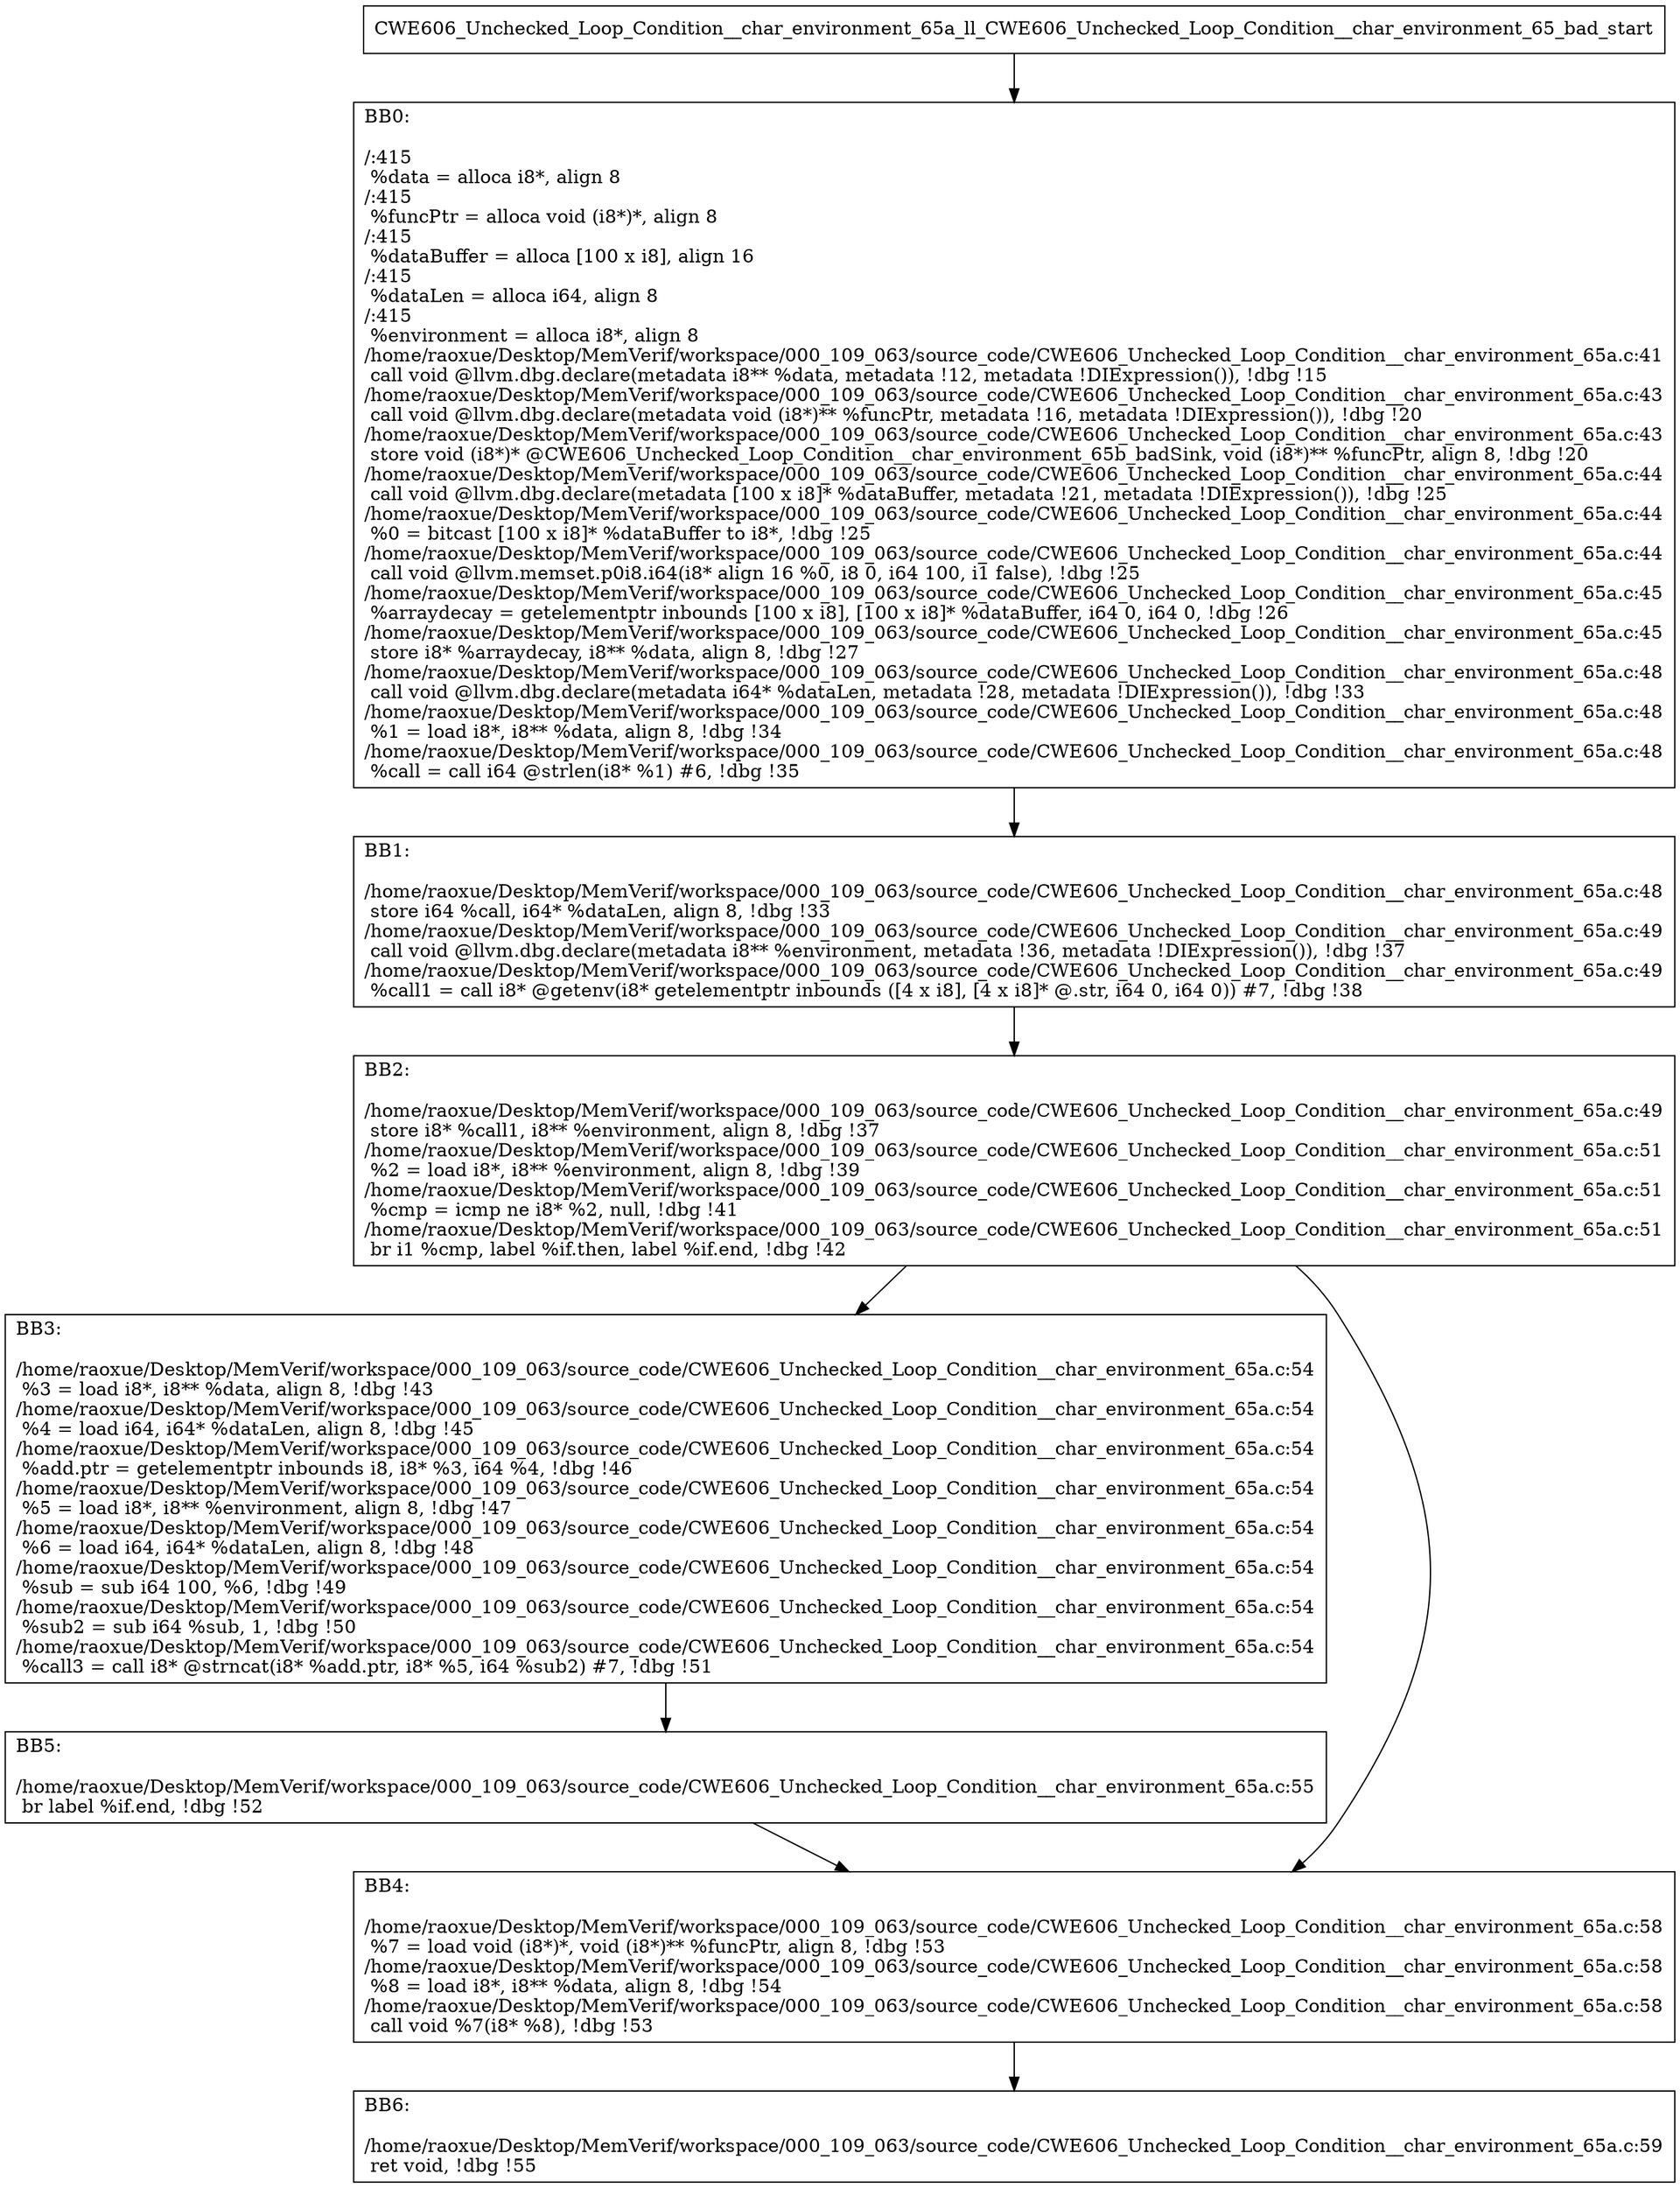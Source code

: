 digraph "CFG for'CWE606_Unchecked_Loop_Condition__char_environment_65a_ll_CWE606_Unchecked_Loop_Condition__char_environment_65_bad' function" {
	BBCWE606_Unchecked_Loop_Condition__char_environment_65a_ll_CWE606_Unchecked_Loop_Condition__char_environment_65_bad_start[shape=record,label="{CWE606_Unchecked_Loop_Condition__char_environment_65a_ll_CWE606_Unchecked_Loop_Condition__char_environment_65_bad_start}"];
	BBCWE606_Unchecked_Loop_Condition__char_environment_65a_ll_CWE606_Unchecked_Loop_Condition__char_environment_65_bad_start-> CWE606_Unchecked_Loop_Condition__char_environment_65a_ll_CWE606_Unchecked_Loop_Condition__char_environment_65_badBB0;
	CWE606_Unchecked_Loop_Condition__char_environment_65a_ll_CWE606_Unchecked_Loop_Condition__char_environment_65_badBB0 [shape=record, label="{BB0:\l\l/:415\l
  %data = alloca i8*, align 8\l
/:415\l
  %funcPtr = alloca void (i8*)*, align 8\l
/:415\l
  %dataBuffer = alloca [100 x i8], align 16\l
/:415\l
  %dataLen = alloca i64, align 8\l
/:415\l
  %environment = alloca i8*, align 8\l
/home/raoxue/Desktop/MemVerif/workspace/000_109_063/source_code/CWE606_Unchecked_Loop_Condition__char_environment_65a.c:41\l
  call void @llvm.dbg.declare(metadata i8** %data, metadata !12, metadata !DIExpression()), !dbg !15\l
/home/raoxue/Desktop/MemVerif/workspace/000_109_063/source_code/CWE606_Unchecked_Loop_Condition__char_environment_65a.c:43\l
  call void @llvm.dbg.declare(metadata void (i8*)** %funcPtr, metadata !16, metadata !DIExpression()), !dbg !20\l
/home/raoxue/Desktop/MemVerif/workspace/000_109_063/source_code/CWE606_Unchecked_Loop_Condition__char_environment_65a.c:43\l
  store void (i8*)* @CWE606_Unchecked_Loop_Condition__char_environment_65b_badSink, void (i8*)** %funcPtr, align 8, !dbg !20\l
/home/raoxue/Desktop/MemVerif/workspace/000_109_063/source_code/CWE606_Unchecked_Loop_Condition__char_environment_65a.c:44\l
  call void @llvm.dbg.declare(metadata [100 x i8]* %dataBuffer, metadata !21, metadata !DIExpression()), !dbg !25\l
/home/raoxue/Desktop/MemVerif/workspace/000_109_063/source_code/CWE606_Unchecked_Loop_Condition__char_environment_65a.c:44\l
  %0 = bitcast [100 x i8]* %dataBuffer to i8*, !dbg !25\l
/home/raoxue/Desktop/MemVerif/workspace/000_109_063/source_code/CWE606_Unchecked_Loop_Condition__char_environment_65a.c:44\l
  call void @llvm.memset.p0i8.i64(i8* align 16 %0, i8 0, i64 100, i1 false), !dbg !25\l
/home/raoxue/Desktop/MemVerif/workspace/000_109_063/source_code/CWE606_Unchecked_Loop_Condition__char_environment_65a.c:45\l
  %arraydecay = getelementptr inbounds [100 x i8], [100 x i8]* %dataBuffer, i64 0, i64 0, !dbg !26\l
/home/raoxue/Desktop/MemVerif/workspace/000_109_063/source_code/CWE606_Unchecked_Loop_Condition__char_environment_65a.c:45\l
  store i8* %arraydecay, i8** %data, align 8, !dbg !27\l
/home/raoxue/Desktop/MemVerif/workspace/000_109_063/source_code/CWE606_Unchecked_Loop_Condition__char_environment_65a.c:48\l
  call void @llvm.dbg.declare(metadata i64* %dataLen, metadata !28, metadata !DIExpression()), !dbg !33\l
/home/raoxue/Desktop/MemVerif/workspace/000_109_063/source_code/CWE606_Unchecked_Loop_Condition__char_environment_65a.c:48\l
  %1 = load i8*, i8** %data, align 8, !dbg !34\l
/home/raoxue/Desktop/MemVerif/workspace/000_109_063/source_code/CWE606_Unchecked_Loop_Condition__char_environment_65a.c:48\l
  %call = call i64 @strlen(i8* %1) #6, !dbg !35\l
}"];
	CWE606_Unchecked_Loop_Condition__char_environment_65a_ll_CWE606_Unchecked_Loop_Condition__char_environment_65_badBB0-> CWE606_Unchecked_Loop_Condition__char_environment_65a_ll_CWE606_Unchecked_Loop_Condition__char_environment_65_badBB1;
	CWE606_Unchecked_Loop_Condition__char_environment_65a_ll_CWE606_Unchecked_Loop_Condition__char_environment_65_badBB1 [shape=record, label="{BB1:\l\l/home/raoxue/Desktop/MemVerif/workspace/000_109_063/source_code/CWE606_Unchecked_Loop_Condition__char_environment_65a.c:48\l
  store i64 %call, i64* %dataLen, align 8, !dbg !33\l
/home/raoxue/Desktop/MemVerif/workspace/000_109_063/source_code/CWE606_Unchecked_Loop_Condition__char_environment_65a.c:49\l
  call void @llvm.dbg.declare(metadata i8** %environment, metadata !36, metadata !DIExpression()), !dbg !37\l
/home/raoxue/Desktop/MemVerif/workspace/000_109_063/source_code/CWE606_Unchecked_Loop_Condition__char_environment_65a.c:49\l
  %call1 = call i8* @getenv(i8* getelementptr inbounds ([4 x i8], [4 x i8]* @.str, i64 0, i64 0)) #7, !dbg !38\l
}"];
	CWE606_Unchecked_Loop_Condition__char_environment_65a_ll_CWE606_Unchecked_Loop_Condition__char_environment_65_badBB1-> CWE606_Unchecked_Loop_Condition__char_environment_65a_ll_CWE606_Unchecked_Loop_Condition__char_environment_65_badBB2;
	CWE606_Unchecked_Loop_Condition__char_environment_65a_ll_CWE606_Unchecked_Loop_Condition__char_environment_65_badBB2 [shape=record, label="{BB2:\l\l/home/raoxue/Desktop/MemVerif/workspace/000_109_063/source_code/CWE606_Unchecked_Loop_Condition__char_environment_65a.c:49\l
  store i8* %call1, i8** %environment, align 8, !dbg !37\l
/home/raoxue/Desktop/MemVerif/workspace/000_109_063/source_code/CWE606_Unchecked_Loop_Condition__char_environment_65a.c:51\l
  %2 = load i8*, i8** %environment, align 8, !dbg !39\l
/home/raoxue/Desktop/MemVerif/workspace/000_109_063/source_code/CWE606_Unchecked_Loop_Condition__char_environment_65a.c:51\l
  %cmp = icmp ne i8* %2, null, !dbg !41\l
/home/raoxue/Desktop/MemVerif/workspace/000_109_063/source_code/CWE606_Unchecked_Loop_Condition__char_environment_65a.c:51\l
  br i1 %cmp, label %if.then, label %if.end, !dbg !42\l
}"];
	CWE606_Unchecked_Loop_Condition__char_environment_65a_ll_CWE606_Unchecked_Loop_Condition__char_environment_65_badBB2-> CWE606_Unchecked_Loop_Condition__char_environment_65a_ll_CWE606_Unchecked_Loop_Condition__char_environment_65_badBB3;
	CWE606_Unchecked_Loop_Condition__char_environment_65a_ll_CWE606_Unchecked_Loop_Condition__char_environment_65_badBB2-> CWE606_Unchecked_Loop_Condition__char_environment_65a_ll_CWE606_Unchecked_Loop_Condition__char_environment_65_badBB4;
	CWE606_Unchecked_Loop_Condition__char_environment_65a_ll_CWE606_Unchecked_Loop_Condition__char_environment_65_badBB3 [shape=record, label="{BB3:\l\l/home/raoxue/Desktop/MemVerif/workspace/000_109_063/source_code/CWE606_Unchecked_Loop_Condition__char_environment_65a.c:54\l
  %3 = load i8*, i8** %data, align 8, !dbg !43\l
/home/raoxue/Desktop/MemVerif/workspace/000_109_063/source_code/CWE606_Unchecked_Loop_Condition__char_environment_65a.c:54\l
  %4 = load i64, i64* %dataLen, align 8, !dbg !45\l
/home/raoxue/Desktop/MemVerif/workspace/000_109_063/source_code/CWE606_Unchecked_Loop_Condition__char_environment_65a.c:54\l
  %add.ptr = getelementptr inbounds i8, i8* %3, i64 %4, !dbg !46\l
/home/raoxue/Desktop/MemVerif/workspace/000_109_063/source_code/CWE606_Unchecked_Loop_Condition__char_environment_65a.c:54\l
  %5 = load i8*, i8** %environment, align 8, !dbg !47\l
/home/raoxue/Desktop/MemVerif/workspace/000_109_063/source_code/CWE606_Unchecked_Loop_Condition__char_environment_65a.c:54\l
  %6 = load i64, i64* %dataLen, align 8, !dbg !48\l
/home/raoxue/Desktop/MemVerif/workspace/000_109_063/source_code/CWE606_Unchecked_Loop_Condition__char_environment_65a.c:54\l
  %sub = sub i64 100, %6, !dbg !49\l
/home/raoxue/Desktop/MemVerif/workspace/000_109_063/source_code/CWE606_Unchecked_Loop_Condition__char_environment_65a.c:54\l
  %sub2 = sub i64 %sub, 1, !dbg !50\l
/home/raoxue/Desktop/MemVerif/workspace/000_109_063/source_code/CWE606_Unchecked_Loop_Condition__char_environment_65a.c:54\l
  %call3 = call i8* @strncat(i8* %add.ptr, i8* %5, i64 %sub2) #7, !dbg !51\l
}"];
	CWE606_Unchecked_Loop_Condition__char_environment_65a_ll_CWE606_Unchecked_Loop_Condition__char_environment_65_badBB3-> CWE606_Unchecked_Loop_Condition__char_environment_65a_ll_CWE606_Unchecked_Loop_Condition__char_environment_65_badBB5;
	CWE606_Unchecked_Loop_Condition__char_environment_65a_ll_CWE606_Unchecked_Loop_Condition__char_environment_65_badBB5 [shape=record, label="{BB5:\l\l/home/raoxue/Desktop/MemVerif/workspace/000_109_063/source_code/CWE606_Unchecked_Loop_Condition__char_environment_65a.c:55\l
  br label %if.end, !dbg !52\l
}"];
	CWE606_Unchecked_Loop_Condition__char_environment_65a_ll_CWE606_Unchecked_Loop_Condition__char_environment_65_badBB5-> CWE606_Unchecked_Loop_Condition__char_environment_65a_ll_CWE606_Unchecked_Loop_Condition__char_environment_65_badBB4;
	CWE606_Unchecked_Loop_Condition__char_environment_65a_ll_CWE606_Unchecked_Loop_Condition__char_environment_65_badBB4 [shape=record, label="{BB4:\l\l/home/raoxue/Desktop/MemVerif/workspace/000_109_063/source_code/CWE606_Unchecked_Loop_Condition__char_environment_65a.c:58\l
  %7 = load void (i8*)*, void (i8*)** %funcPtr, align 8, !dbg !53\l
/home/raoxue/Desktop/MemVerif/workspace/000_109_063/source_code/CWE606_Unchecked_Loop_Condition__char_environment_65a.c:58\l
  %8 = load i8*, i8** %data, align 8, !dbg !54\l
/home/raoxue/Desktop/MemVerif/workspace/000_109_063/source_code/CWE606_Unchecked_Loop_Condition__char_environment_65a.c:58\l
  call void %7(i8* %8), !dbg !53\l
}"];
	CWE606_Unchecked_Loop_Condition__char_environment_65a_ll_CWE606_Unchecked_Loop_Condition__char_environment_65_badBB4-> CWE606_Unchecked_Loop_Condition__char_environment_65a_ll_CWE606_Unchecked_Loop_Condition__char_environment_65_badBB6;
	CWE606_Unchecked_Loop_Condition__char_environment_65a_ll_CWE606_Unchecked_Loop_Condition__char_environment_65_badBB6 [shape=record, label="{BB6:\l\l/home/raoxue/Desktop/MemVerif/workspace/000_109_063/source_code/CWE606_Unchecked_Loop_Condition__char_environment_65a.c:59\l
  ret void, !dbg !55\l
}"];
}
